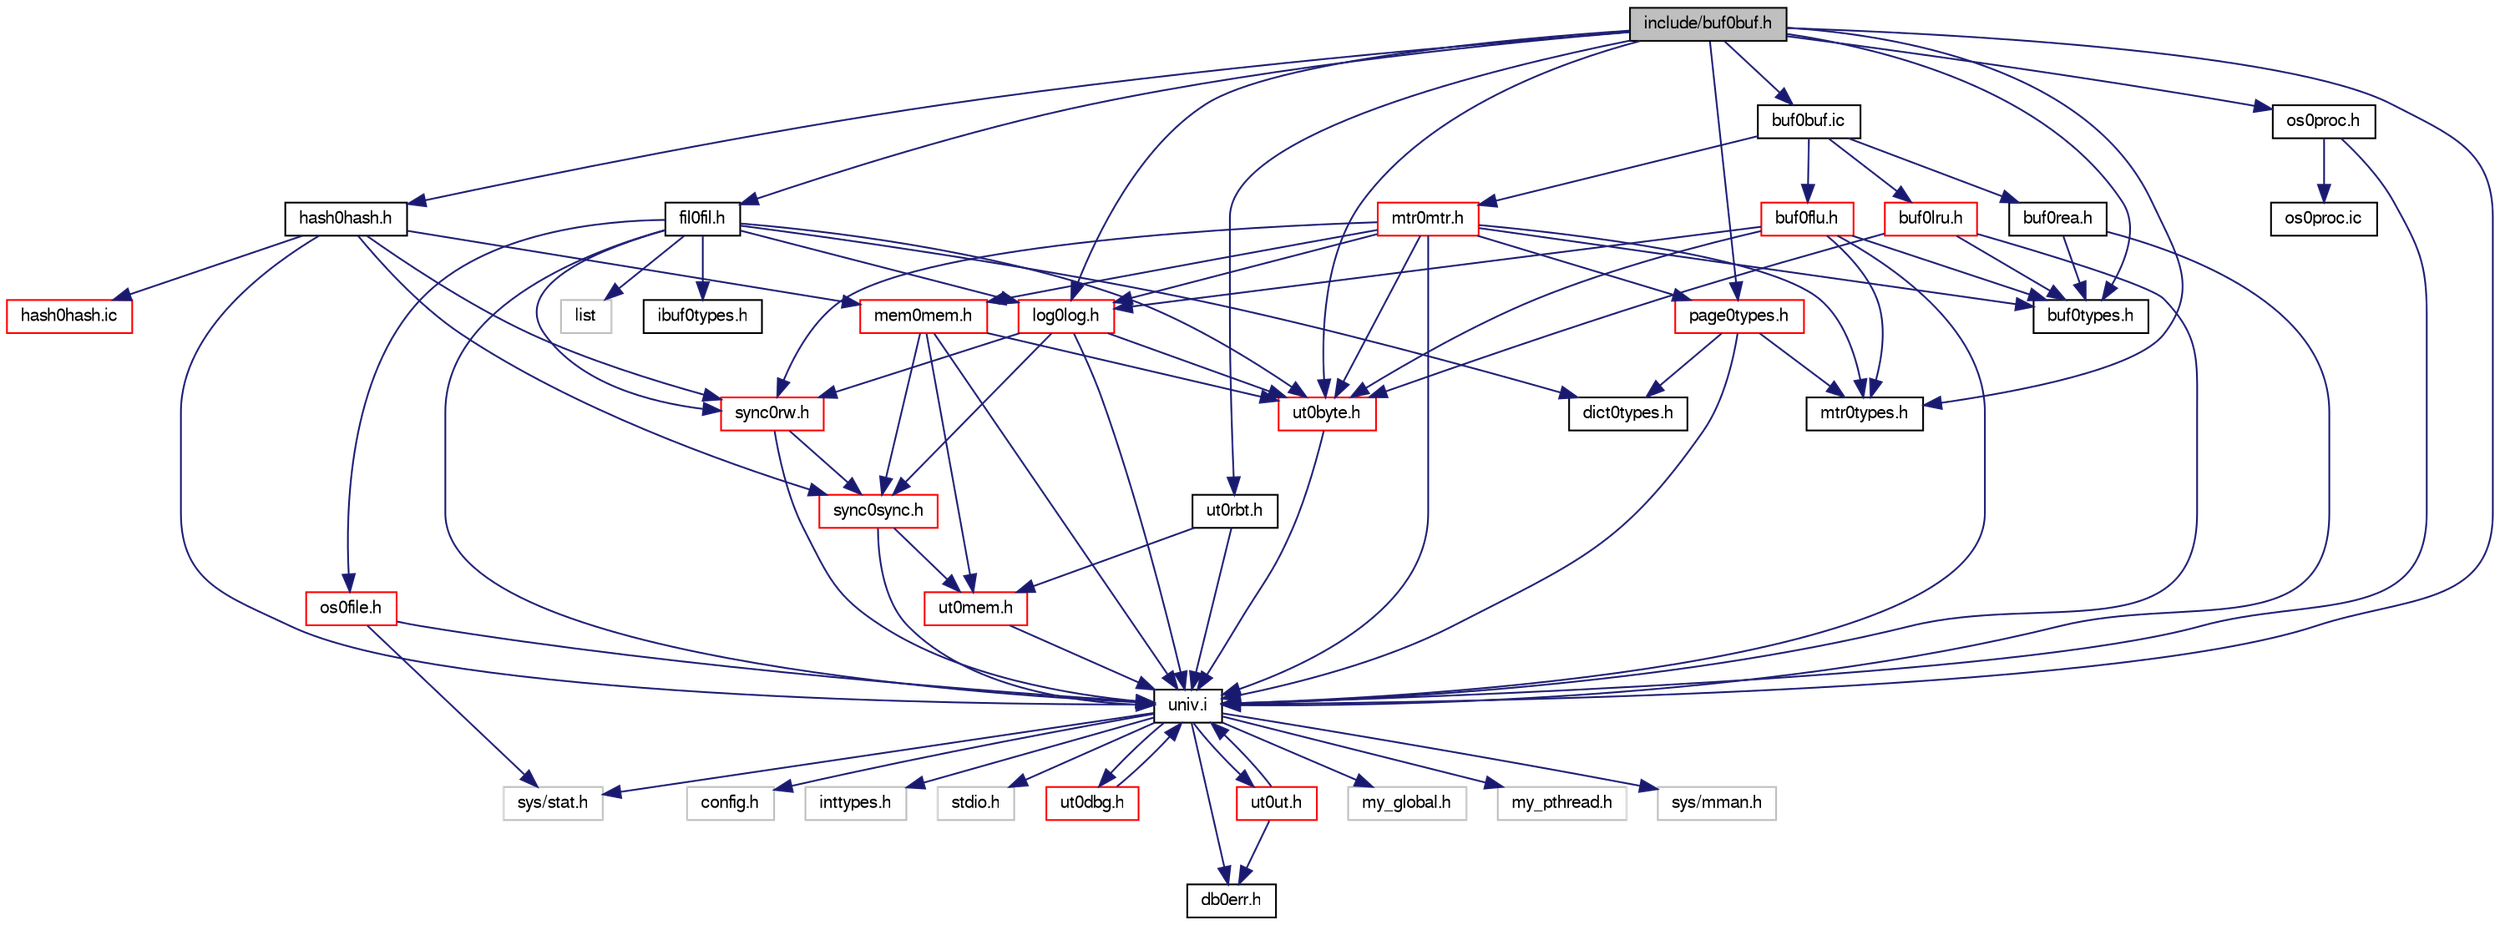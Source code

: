 digraph "include/buf0buf.h"
{
  bgcolor="transparent";
  edge [fontname="FreeSans",fontsize="10",labelfontname="FreeSans",labelfontsize="10"];
  node [fontname="FreeSans",fontsize="10",shape=record];
  Node1 [label="include/buf0buf.h",height=0.2,width=0.4,color="black", fillcolor="grey75", style="filled" fontcolor="black"];
  Node1 -> Node2 [color="midnightblue",fontsize="10",style="solid",fontname="FreeSans"];
  Node2 [label="univ.i",height=0.2,width=0.4,color="black",URL="$univ_8i.html"];
  Node2 -> Node3 [color="midnightblue",fontsize="10",style="solid",fontname="FreeSans"];
  Node3 [label="my_global.h",height=0.2,width=0.4,color="grey75"];
  Node2 -> Node4 [color="midnightblue",fontsize="10",style="solid",fontname="FreeSans"];
  Node4 [label="my_pthread.h",height=0.2,width=0.4,color="grey75"];
  Node2 -> Node5 [color="midnightblue",fontsize="10",style="solid",fontname="FreeSans"];
  Node5 [label="sys/stat.h",height=0.2,width=0.4,color="grey75"];
  Node2 -> Node6 [color="midnightblue",fontsize="10",style="solid",fontname="FreeSans"];
  Node6 [label="sys/mman.h",height=0.2,width=0.4,color="grey75"];
  Node2 -> Node7 [color="midnightblue",fontsize="10",style="solid",fontname="FreeSans"];
  Node7 [label="config.h",height=0.2,width=0.4,color="grey75"];
  Node2 -> Node8 [color="midnightblue",fontsize="10",style="solid",fontname="FreeSans"];
  Node8 [label="inttypes.h",height=0.2,width=0.4,color="grey75"];
  Node2 -> Node9 [color="midnightblue",fontsize="10",style="solid",fontname="FreeSans"];
  Node9 [label="stdio.h",height=0.2,width=0.4,color="grey75"];
  Node2 -> Node10 [color="midnightblue",fontsize="10",style="solid",fontname="FreeSans"];
  Node10 [label="ut0dbg.h",height=0.2,width=0.4,color="red",URL="$ut0dbg_8h.html"];
  Node10 -> Node2 [color="midnightblue",fontsize="10",style="solid",fontname="FreeSans"];
  Node2 -> Node11 [color="midnightblue",fontsize="10",style="solid",fontname="FreeSans"];
  Node11 [label="ut0ut.h",height=0.2,width=0.4,color="red",URL="$ut0ut_8h.html"];
  Node11 -> Node2 [color="midnightblue",fontsize="10",style="solid",fontname="FreeSans"];
  Node11 -> Node12 [color="midnightblue",fontsize="10",style="solid",fontname="FreeSans"];
  Node12 [label="db0err.h",height=0.2,width=0.4,color="black",URL="$db0err_8h.html"];
  Node2 -> Node12 [color="midnightblue",fontsize="10",style="solid",fontname="FreeSans"];
  Node1 -> Node13 [color="midnightblue",fontsize="10",style="solid",fontname="FreeSans"];
  Node13 [label="fil0fil.h",height=0.2,width=0.4,color="black",URL="$fil0fil_8h.html"];
  Node13 -> Node2 [color="midnightblue",fontsize="10",style="solid",fontname="FreeSans"];
  Node13 -> Node14 [color="midnightblue",fontsize="10",style="solid",fontname="FreeSans"];
  Node14 [label="dict0types.h",height=0.2,width=0.4,color="black",URL="$dict0types_8h.html"];
  Node13 -> Node15 [color="midnightblue",fontsize="10",style="solid",fontname="FreeSans"];
  Node15 [label="ut0byte.h",height=0.2,width=0.4,color="red",URL="$ut0byte_8h.html"];
  Node15 -> Node2 [color="midnightblue",fontsize="10",style="solid",fontname="FreeSans"];
  Node13 -> Node16 [color="midnightblue",fontsize="10",style="solid",fontname="FreeSans"];
  Node16 [label="os0file.h",height=0.2,width=0.4,color="red",URL="$os0file_8h.html"];
  Node16 -> Node2 [color="midnightblue",fontsize="10",style="solid",fontname="FreeSans"];
  Node16 -> Node5 [color="midnightblue",fontsize="10",style="solid",fontname="FreeSans"];
  Node13 -> Node17 [color="midnightblue",fontsize="10",style="solid",fontname="FreeSans"];
  Node17 [label="sync0rw.h",height=0.2,width=0.4,color="red",URL="$sync0rw_8h.html"];
  Node17 -> Node2 [color="midnightblue",fontsize="10",style="solid",fontname="FreeSans"];
  Node17 -> Node18 [color="midnightblue",fontsize="10",style="solid",fontname="FreeSans"];
  Node18 [label="sync0sync.h",height=0.2,width=0.4,color="red",URL="$sync0sync_8h.html"];
  Node18 -> Node2 [color="midnightblue",fontsize="10",style="solid",fontname="FreeSans"];
  Node18 -> Node19 [color="midnightblue",fontsize="10",style="solid",fontname="FreeSans"];
  Node19 [label="ut0mem.h",height=0.2,width=0.4,color="red",URL="$ut0mem_8h.html"];
  Node19 -> Node2 [color="midnightblue",fontsize="10",style="solid",fontname="FreeSans"];
  Node13 -> Node20 [color="midnightblue",fontsize="10",style="solid",fontname="FreeSans"];
  Node20 [label="ibuf0types.h",height=0.2,width=0.4,color="black",URL="$ibuf0types_8h.html"];
  Node13 -> Node21 [color="midnightblue",fontsize="10",style="solid",fontname="FreeSans"];
  Node21 [label="log0log.h",height=0.2,width=0.4,color="red",URL="$log0log_8h.html"];
  Node21 -> Node2 [color="midnightblue",fontsize="10",style="solid",fontname="FreeSans"];
  Node21 -> Node15 [color="midnightblue",fontsize="10",style="solid",fontname="FreeSans"];
  Node21 -> Node18 [color="midnightblue",fontsize="10",style="solid",fontname="FreeSans"];
  Node21 -> Node17 [color="midnightblue",fontsize="10",style="solid",fontname="FreeSans"];
  Node13 -> Node22 [color="midnightblue",fontsize="10",style="solid",fontname="FreeSans"];
  Node22 [label="list",height=0.2,width=0.4,color="grey75"];
  Node1 -> Node23 [color="midnightblue",fontsize="10",style="solid",fontname="FreeSans"];
  Node23 [label="mtr0types.h",height=0.2,width=0.4,color="black",URL="$mtr0types_8h.html"];
  Node1 -> Node24 [color="midnightblue",fontsize="10",style="solid",fontname="FreeSans"];
  Node24 [label="buf0types.h",height=0.2,width=0.4,color="black",URL="$buf0types_8h.html"];
  Node1 -> Node25 [color="midnightblue",fontsize="10",style="solid",fontname="FreeSans"];
  Node25 [label="hash0hash.h",height=0.2,width=0.4,color="black",URL="$hash0hash_8h.html"];
  Node25 -> Node2 [color="midnightblue",fontsize="10",style="solid",fontname="FreeSans"];
  Node25 -> Node26 [color="midnightblue",fontsize="10",style="solid",fontname="FreeSans"];
  Node26 [label="mem0mem.h",height=0.2,width=0.4,color="red",URL="$mem0mem_8h.html"];
  Node26 -> Node2 [color="midnightblue",fontsize="10",style="solid",fontname="FreeSans"];
  Node26 -> Node19 [color="midnightblue",fontsize="10",style="solid",fontname="FreeSans"];
  Node26 -> Node15 [color="midnightblue",fontsize="10",style="solid",fontname="FreeSans"];
  Node26 -> Node18 [color="midnightblue",fontsize="10",style="solid",fontname="FreeSans"];
  Node25 -> Node18 [color="midnightblue",fontsize="10",style="solid",fontname="FreeSans"];
  Node25 -> Node17 [color="midnightblue",fontsize="10",style="solid",fontname="FreeSans"];
  Node25 -> Node27 [color="midnightblue",fontsize="10",style="solid",fontname="FreeSans"];
  Node27 [label="hash0hash.ic",height=0.2,width=0.4,color="red",URL="$hash0hash_8ic.html"];
  Node1 -> Node15 [color="midnightblue",fontsize="10",style="solid",fontname="FreeSans"];
  Node1 -> Node28 [color="midnightblue",fontsize="10",style="solid",fontname="FreeSans"];
  Node28 [label="page0types.h",height=0.2,width=0.4,color="red",URL="$page0types_8h.html"];
  Node28 -> Node2 [color="midnightblue",fontsize="10",style="solid",fontname="FreeSans"];
  Node28 -> Node14 [color="midnightblue",fontsize="10",style="solid",fontname="FreeSans"];
  Node28 -> Node23 [color="midnightblue",fontsize="10",style="solid",fontname="FreeSans"];
  Node1 -> Node29 [color="midnightblue",fontsize="10",style="solid",fontname="FreeSans"];
  Node29 [label="ut0rbt.h",height=0.2,width=0.4,color="black",URL="$ut0rbt_8h.html"];
  Node29 -> Node2 [color="midnightblue",fontsize="10",style="solid",fontname="FreeSans"];
  Node29 -> Node19 [color="midnightblue",fontsize="10",style="solid",fontname="FreeSans"];
  Node1 -> Node30 [color="midnightblue",fontsize="10",style="solid",fontname="FreeSans"];
  Node30 [label="os0proc.h",height=0.2,width=0.4,color="black",URL="$os0proc_8h.html"];
  Node30 -> Node2 [color="midnightblue",fontsize="10",style="solid",fontname="FreeSans"];
  Node30 -> Node31 [color="midnightblue",fontsize="10",style="solid",fontname="FreeSans"];
  Node31 [label="os0proc.ic",height=0.2,width=0.4,color="black",URL="$os0proc_8ic.html"];
  Node1 -> Node21 [color="midnightblue",fontsize="10",style="solid",fontname="FreeSans"];
  Node1 -> Node32 [color="midnightblue",fontsize="10",style="solid",fontname="FreeSans"];
  Node32 [label="buf0buf.ic",height=0.2,width=0.4,color="black",URL="$buf0buf_8ic.html"];
  Node32 -> Node33 [color="midnightblue",fontsize="10",style="solid",fontname="FreeSans"];
  Node33 [label="mtr0mtr.h",height=0.2,width=0.4,color="red",URL="$mtr0mtr_8h.html"];
  Node33 -> Node2 [color="midnightblue",fontsize="10",style="solid",fontname="FreeSans"];
  Node33 -> Node26 [color="midnightblue",fontsize="10",style="solid",fontname="FreeSans"];
  Node33 -> Node24 [color="midnightblue",fontsize="10",style="solid",fontname="FreeSans"];
  Node33 -> Node17 [color="midnightblue",fontsize="10",style="solid",fontname="FreeSans"];
  Node33 -> Node15 [color="midnightblue",fontsize="10",style="solid",fontname="FreeSans"];
  Node33 -> Node23 [color="midnightblue",fontsize="10",style="solid",fontname="FreeSans"];
  Node33 -> Node28 [color="midnightblue",fontsize="10",style="solid",fontname="FreeSans"];
  Node33 -> Node21 [color="midnightblue",fontsize="10",style="solid",fontname="FreeSans"];
  Node32 -> Node34 [color="midnightblue",fontsize="10",style="solid",fontname="FreeSans"];
  Node34 [label="buf0flu.h",height=0.2,width=0.4,color="red",URL="$buf0flu_8h.html"];
  Node34 -> Node2 [color="midnightblue",fontsize="10",style="solid",fontname="FreeSans"];
  Node34 -> Node15 [color="midnightblue",fontsize="10",style="solid",fontname="FreeSans"];
  Node34 -> Node21 [color="midnightblue",fontsize="10",style="solid",fontname="FreeSans"];
  Node34 -> Node23 [color="midnightblue",fontsize="10",style="solid",fontname="FreeSans"];
  Node34 -> Node24 [color="midnightblue",fontsize="10",style="solid",fontname="FreeSans"];
  Node32 -> Node35 [color="midnightblue",fontsize="10",style="solid",fontname="FreeSans"];
  Node35 [label="buf0lru.h",height=0.2,width=0.4,color="red",URL="$buf0lru_8h.html"];
  Node35 -> Node2 [color="midnightblue",fontsize="10",style="solid",fontname="FreeSans"];
  Node35 -> Node15 [color="midnightblue",fontsize="10",style="solid",fontname="FreeSans"];
  Node35 -> Node24 [color="midnightblue",fontsize="10",style="solid",fontname="FreeSans"];
  Node32 -> Node36 [color="midnightblue",fontsize="10",style="solid",fontname="FreeSans"];
  Node36 [label="buf0rea.h",height=0.2,width=0.4,color="black",URL="$buf0rea_8h.html"];
  Node36 -> Node2 [color="midnightblue",fontsize="10",style="solid",fontname="FreeSans"];
  Node36 -> Node24 [color="midnightblue",fontsize="10",style="solid",fontname="FreeSans"];
}
